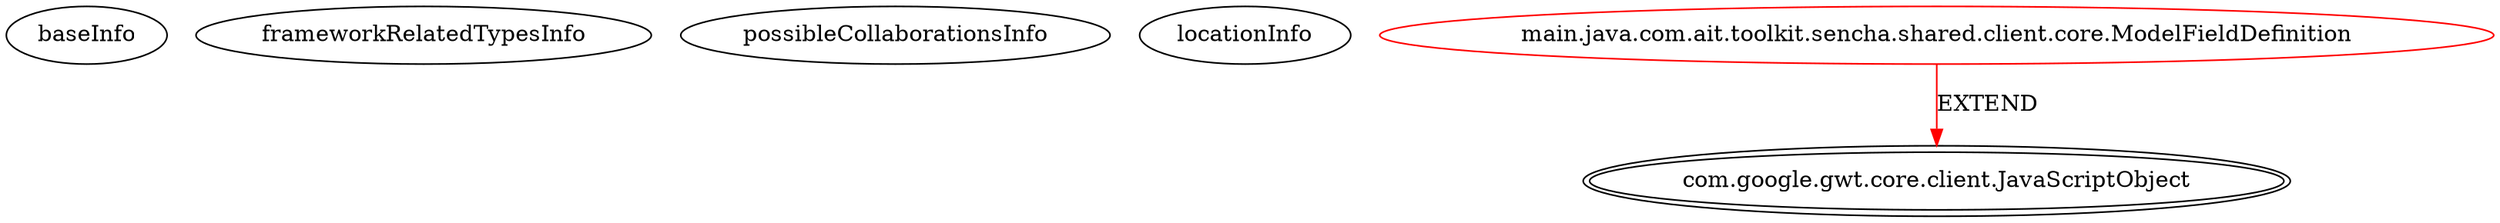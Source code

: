 digraph {
baseInfo[graphId=488,category="extension_graph",isAnonymous=false,possibleRelation=false]
frameworkRelatedTypesInfo[0="com.google.gwt.core.client.JavaScriptObject"]
possibleCollaborationsInfo[]
locationInfo[projectName="ahome-it-ahome-sencha-shared",filePath="/ahome-it-ahome-sencha-shared/ahome-sencha-shared-master/ahome-sencha-shared/src/main/java/com/ait/toolkit/sencha/shared/client/core/ModelFieldDefinition.java",contextSignature="ModelFieldDefinition",graphId="488"]
0[label="main.java.com.ait.toolkit.sencha.shared.client.core.ModelFieldDefinition",vertexType="ROOT_CLIENT_CLASS_DECLARATION",isFrameworkType=false,color=red]
1[label="com.google.gwt.core.client.JavaScriptObject",vertexType="FRAMEWORK_CLASS_TYPE",isFrameworkType=true,peripheries=2]
0->1[label="EXTEND",color=red]
}
